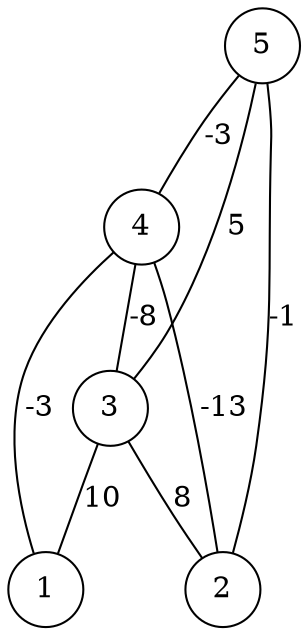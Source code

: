 graph { 
	 fontname="Helvetica,Arial,sans-serif" 
	 node [shape = circle]; 
	 5 -- 2 [label = "-1"];
	 5 -- 3 [label = "5"];
	 5 -- 4 [label = "-3"];
	 4 -- 1 [label = "-3"];
	 4 -- 2 [label = "-13"];
	 4 -- 3 [label = "-8"];
	 3 -- 1 [label = "10"];
	 3 -- 2 [label = "8"];
	 1;
	 2;
	 3;
	 4;
	 5;
}
